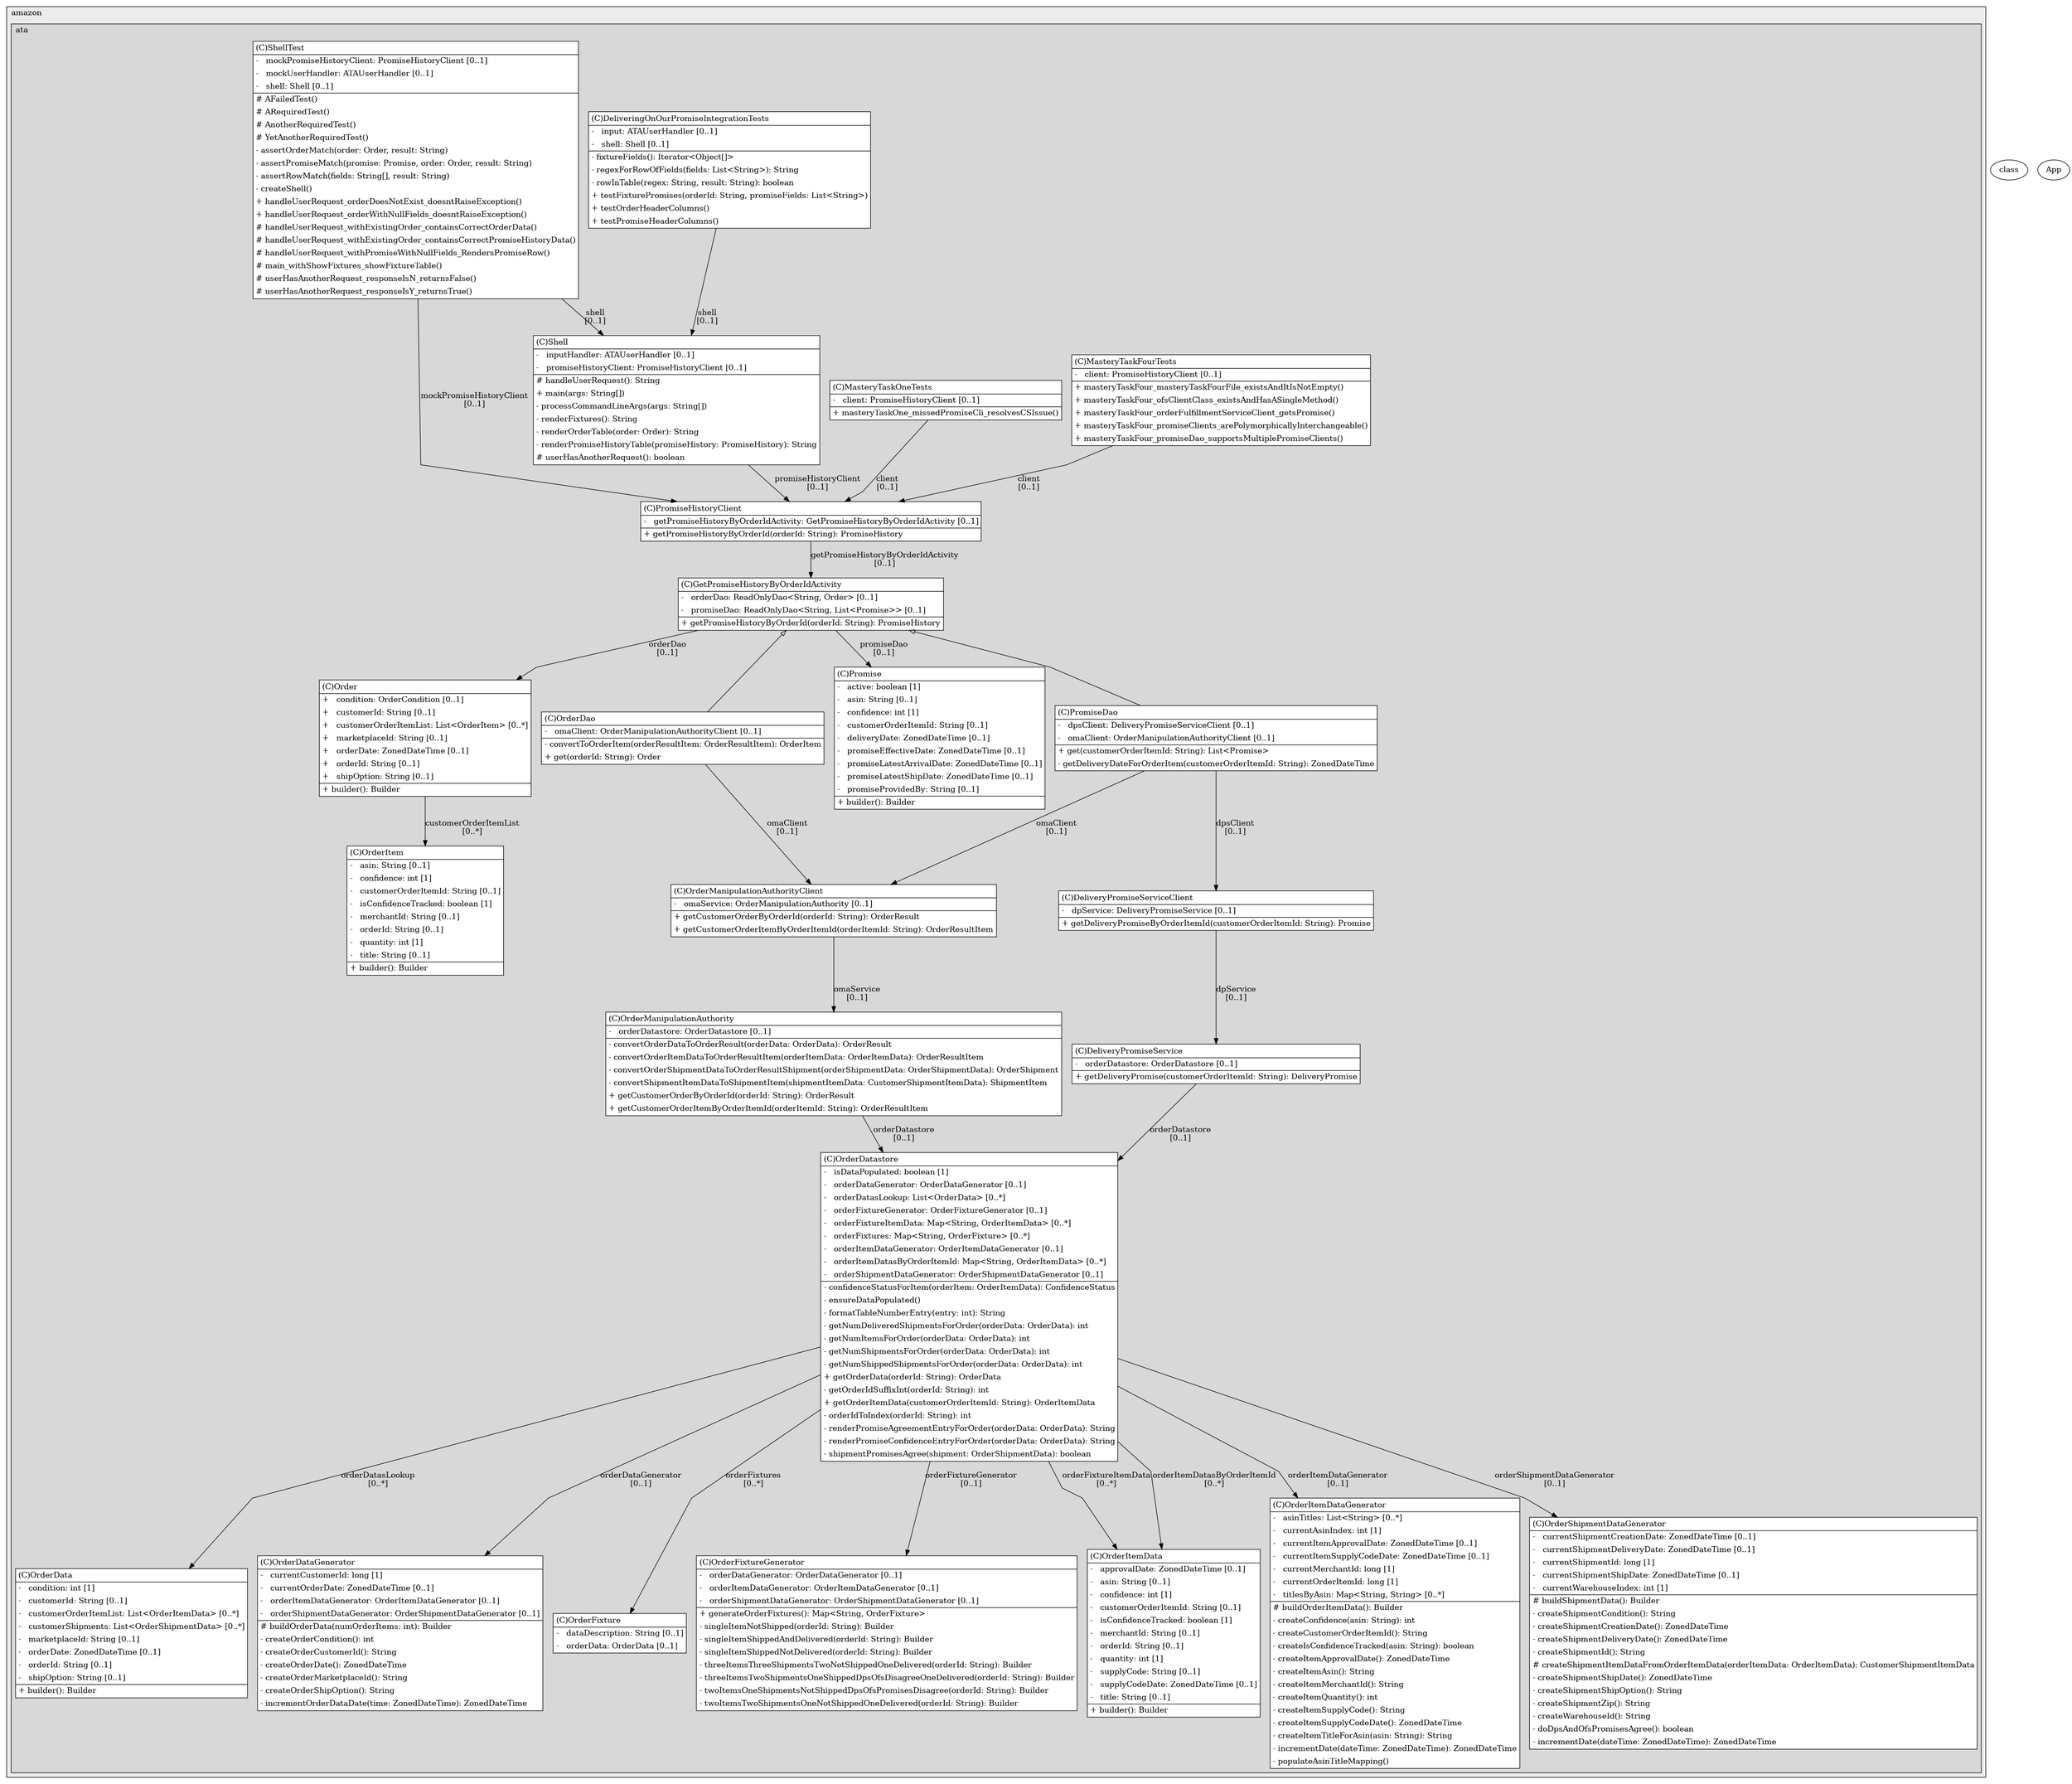 @startuml

digraph g {
    rankdir="TB"
    splines=polyline


'nodes
subgraph cluster_1414265340 {
   	label=amazon
	labeljust=l
	fillcolor="#ececec"
	style=filled

   subgraph cluster_110086052 {
   	label=ata
	labeljust=l
	fillcolor="#d8d8d8"
	style=filled

   DeliveringOnOurPromiseIntegrationTests1393771752[
	label=<<TABLE BORDER="1" CELLBORDER="0" CELLPADDING="4" CELLSPACING="0">
<TR><TD ALIGN="LEFT" >(C)DeliveringOnOurPromiseIntegrationTests</TD></TR>
<HR/>
<TR><TD ALIGN="LEFT" >-   input: ATAUserHandler [0..1]</TD></TR>
<TR><TD ALIGN="LEFT" >-   shell: Shell [0..1]</TD></TR>
<HR/>
<TR><TD ALIGN="LEFT" >- fixtureFields(): Iterator&lt;Object[]&gt;</TD></TR>
<TR><TD ALIGN="LEFT" >- regexForRowOfFields(fields: List&lt;String&gt;): String</TD></TR>
<TR><TD ALIGN="LEFT" >- rowInTable(regex: String, result: String): boolean</TD></TR>
<TR><TD ALIGN="LEFT" >+ testFixturePromises(orderId: String, promiseFields: List&lt;String&gt;)</TD></TR>
<TR><TD ALIGN="LEFT" >+ testOrderHeaderColumns()</TD></TR>
<TR><TD ALIGN="LEFT" >+ testPromiseHeaderColumns()</TD></TR>
</TABLE>>
	style=filled
	margin=0
	shape=plaintext
	fillcolor="#FFFFFF"
];

DeliveryPromiseService1504931410[
	label=<<TABLE BORDER="1" CELLBORDER="0" CELLPADDING="4" CELLSPACING="0">
<TR><TD ALIGN="LEFT" >(C)DeliveryPromiseService</TD></TR>
<HR/>
<TR><TD ALIGN="LEFT" >-   orderDatastore: OrderDatastore [0..1]</TD></TR>
<HR/>
<TR><TD ALIGN="LEFT" >+ getDeliveryPromise(customerOrderItemId: String): DeliveryPromise</TD></TR>
</TABLE>>
	style=filled
	margin=0
	shape=plaintext
	fillcolor="#FFFFFF"
];

DeliveryPromiseServiceClient79820300[
	label=<<TABLE BORDER="1" CELLBORDER="0" CELLPADDING="4" CELLSPACING="0">
<TR><TD ALIGN="LEFT" >(C)DeliveryPromiseServiceClient</TD></TR>
<HR/>
<TR><TD ALIGN="LEFT" >-   dpService: DeliveryPromiseService [0..1]</TD></TR>
<HR/>
<TR><TD ALIGN="LEFT" >+ getDeliveryPromiseByOrderItemId(customerOrderItemId: String): Promise</TD></TR>
</TABLE>>
	style=filled
	margin=0
	shape=plaintext
	fillcolor="#FFFFFF"
];



GetPromiseHistoryByOrderIdActivity1736465067[
	label=<<TABLE BORDER="1" CELLBORDER="0" CELLPADDING="4" CELLSPACING="0">
<TR><TD ALIGN="LEFT" >(C)GetPromiseHistoryByOrderIdActivity</TD></TR>
<HR/>
<TR><TD ALIGN="LEFT" >-   orderDao: ReadOnlyDao&lt;String, Order&gt; [0..1]</TD></TR>
<TR><TD ALIGN="LEFT" >-   promiseDao: ReadOnlyDao&lt;String, List&lt;Promise&gt;&gt; [0..1]</TD></TR>
<HR/>
<TR><TD ALIGN="LEFT" >+ getPromiseHistoryByOrderId(orderId: String): PromiseHistory</TD></TR>
</TABLE>>
	style=filled
	margin=0
	shape=plaintext
	fillcolor="#FFFFFF"
];

MasteryTaskFourTests1416164072[
	label=<<TABLE BORDER="1" CELLBORDER="0" CELLPADDING="4" CELLSPACING="0">
<TR><TD ALIGN="LEFT" >(C)MasteryTaskFourTests</TD></TR>
<HR/>
<TR><TD ALIGN="LEFT" >-   client: PromiseHistoryClient [0..1]</TD></TR>
<HR/>
<TR><TD ALIGN="LEFT" >+ masteryTaskFour_masteryTaskFourFile_existsAndItIsNotEmpty()</TD></TR>
<TR><TD ALIGN="LEFT" >+ masteryTaskFour_ofsClientClass_existsAndHasASingleMethod()</TD></TR>
<TR><TD ALIGN="LEFT" >+ masteryTaskFour_orderFulfillmentServiceClient_getsPromise()</TD></TR>
<TR><TD ALIGN="LEFT" >+ masteryTaskFour_promiseClients_arePolymorphicallyInterchangeable()</TD></TR>
<TR><TD ALIGN="LEFT" >+ masteryTaskFour_promiseDao_supportsMultiplePromiseClients()</TD></TR>
</TABLE>>
	style=filled
	margin=0
	shape=plaintext
	fillcolor="#FFFFFF"
];

MasteryTaskOneTests1416164069[
	label=<<TABLE BORDER="1" CELLBORDER="0" CELLPADDING="4" CELLSPACING="0">
<TR><TD ALIGN="LEFT" >(C)MasteryTaskOneTests</TD></TR>
<HR/>
<TR><TD ALIGN="LEFT" >-   client: PromiseHistoryClient [0..1]</TD></TR>
<HR/>
<TR><TD ALIGN="LEFT" >+ masteryTaskOne_missedPromiseCli_resolvesCSIssue()</TD></TR>
</TABLE>>
	style=filled
	margin=0
	shape=plaintext
	fillcolor="#FFFFFF"
];

Order430949389[
	label=<<TABLE BORDER="1" CELLBORDER="0" CELLPADDING="4" CELLSPACING="0">
<TR><TD ALIGN="LEFT" >(C)Order</TD></TR>
<HR/>
<TR><TD ALIGN="LEFT" >+   condition: OrderCondition [0..1]</TD></TR>
<TR><TD ALIGN="LEFT" >+   customerId: String [0..1]</TD></TR>
<TR><TD ALIGN="LEFT" >+   customerOrderItemList: List&lt;OrderItem&gt; [0..*]</TD></TR>
<TR><TD ALIGN="LEFT" >+   marketplaceId: String [0..1]</TD></TR>
<TR><TD ALIGN="LEFT" >+   orderDate: ZonedDateTime [0..1]</TD></TR>
<TR><TD ALIGN="LEFT" >+   orderId: String [0..1]</TD></TR>
<TR><TD ALIGN="LEFT" >+   shipOption: String [0..1]</TD></TR>
<HR/>
<TR><TD ALIGN="LEFT" >+ builder(): Builder</TD></TR>
</TABLE>>
	style=filled
	margin=0
	shape=plaintext
	fillcolor="#FFFFFF"
];

OrderDao1554840972[
	label=<<TABLE BORDER="1" CELLBORDER="0" CELLPADDING="4" CELLSPACING="0">
<TR><TD ALIGN="LEFT" >(C)OrderDao</TD></TR>
<HR/>
<TR><TD ALIGN="LEFT" >-   omaClient: OrderManipulationAuthorityClient [0..1]</TD></TR>
<HR/>
<TR><TD ALIGN="LEFT" >- convertToOrderItem(orderResultItem: OrderResultItem): OrderItem</TD></TR>
<TR><TD ALIGN="LEFT" >+ get(orderId: String): Order</TD></TR>
</TABLE>>
	style=filled
	margin=0
	shape=plaintext
	fillcolor="#FFFFFF"
];

OrderData955430128[
	label=<<TABLE BORDER="1" CELLBORDER="0" CELLPADDING="4" CELLSPACING="0">
<TR><TD ALIGN="LEFT" >(C)OrderData</TD></TR>
<HR/>
<TR><TD ALIGN="LEFT" >-   condition: int [1]</TD></TR>
<TR><TD ALIGN="LEFT" >-   customerId: String [0..1]</TD></TR>
<TR><TD ALIGN="LEFT" >-   customerOrderItemList: List&lt;OrderItemData&gt; [0..*]</TD></TR>
<TR><TD ALIGN="LEFT" >-   customerShipments: List&lt;OrderShipmentData&gt; [0..*]</TD></TR>
<TR><TD ALIGN="LEFT" >-   marketplaceId: String [0..1]</TD></TR>
<TR><TD ALIGN="LEFT" >-   orderDate: ZonedDateTime [0..1]</TD></TR>
<TR><TD ALIGN="LEFT" >-   orderId: String [0..1]</TD></TR>
<TR><TD ALIGN="LEFT" >-   shipOption: String [0..1]</TD></TR>
<HR/>
<TR><TD ALIGN="LEFT" >+ builder(): Builder</TD></TR>
</TABLE>>
	style=filled
	margin=0
	shape=plaintext
	fillcolor="#FFFFFF"
];

OrderDataGenerator955430128[
	label=<<TABLE BORDER="1" CELLBORDER="0" CELLPADDING="4" CELLSPACING="0">
<TR><TD ALIGN="LEFT" >(C)OrderDataGenerator</TD></TR>
<HR/>
<TR><TD ALIGN="LEFT" >-   currentCustomerId: long [1]</TD></TR>
<TR><TD ALIGN="LEFT" >-   currentOrderDate: ZonedDateTime [0..1]</TD></TR>
<TR><TD ALIGN="LEFT" >-   orderItemDataGenerator: OrderItemDataGenerator [0..1]</TD></TR>
<TR><TD ALIGN="LEFT" >-   orderShipmentDataGenerator: OrderShipmentDataGenerator [0..1]</TD></TR>
<HR/>
<TR><TD ALIGN="LEFT" ># buildOrderData(numOrderItems: int): Builder</TD></TR>
<TR><TD ALIGN="LEFT" >- createOrderCondition(): int</TD></TR>
<TR><TD ALIGN="LEFT" >- createOrderCustomerId(): String</TD></TR>
<TR><TD ALIGN="LEFT" >- createOrderDate(): ZonedDateTime</TD></TR>
<TR><TD ALIGN="LEFT" >- createOrderMarketplaceId(): String</TD></TR>
<TR><TD ALIGN="LEFT" >- createOrderShipOption(): String</TD></TR>
<TR><TD ALIGN="LEFT" >- incrementOrderDataDate(time: ZonedDateTime): ZonedDateTime</TD></TR>
</TABLE>>
	style=filled
	margin=0
	shape=plaintext
	fillcolor="#FFFFFF"
];

OrderDatastore955430128[
	label=<<TABLE BORDER="1" CELLBORDER="0" CELLPADDING="4" CELLSPACING="0">
<TR><TD ALIGN="LEFT" >(C)OrderDatastore</TD></TR>
<HR/>
<TR><TD ALIGN="LEFT" >-   isDataPopulated: boolean [1]</TD></TR>
<TR><TD ALIGN="LEFT" >-   orderDataGenerator: OrderDataGenerator [0..1]</TD></TR>
<TR><TD ALIGN="LEFT" >-   orderDatasLookup: List&lt;OrderData&gt; [0..*]</TD></TR>
<TR><TD ALIGN="LEFT" >-   orderFixtureGenerator: OrderFixtureGenerator [0..1]</TD></TR>
<TR><TD ALIGN="LEFT" >-   orderFixtureItemData: Map&lt;String, OrderItemData&gt; [0..*]</TD></TR>
<TR><TD ALIGN="LEFT" >-   orderFixtures: Map&lt;String, OrderFixture&gt; [0..*]</TD></TR>
<TR><TD ALIGN="LEFT" >-   orderItemDataGenerator: OrderItemDataGenerator [0..1]</TD></TR>
<TR><TD ALIGN="LEFT" >-   orderItemDatasByOrderItemId: Map&lt;String, OrderItemData&gt; [0..*]</TD></TR>
<TR><TD ALIGN="LEFT" >-   orderShipmentDataGenerator: OrderShipmentDataGenerator [0..1]</TD></TR>
<HR/>
<TR><TD ALIGN="LEFT" >- confidenceStatusForItem(orderItem: OrderItemData): ConfidenceStatus</TD></TR>
<TR><TD ALIGN="LEFT" >- ensureDataPopulated()</TD></TR>
<TR><TD ALIGN="LEFT" >- formatTableNumberEntry(entry: int): String</TD></TR>
<TR><TD ALIGN="LEFT" >- getNumDeliveredShipmentsForOrder(orderData: OrderData): int</TD></TR>
<TR><TD ALIGN="LEFT" >- getNumItemsForOrder(orderData: OrderData): int</TD></TR>
<TR><TD ALIGN="LEFT" >- getNumShipmentsForOrder(orderData: OrderData): int</TD></TR>
<TR><TD ALIGN="LEFT" >- getNumShippedShipmentsForOrder(orderData: OrderData): int</TD></TR>
<TR><TD ALIGN="LEFT" >+ getOrderData(orderId: String): OrderData</TD></TR>
<TR><TD ALIGN="LEFT" >- getOrderIdSuffixInt(orderId: String): int</TD></TR>
<TR><TD ALIGN="LEFT" >+ getOrderItemData(customerOrderItemId: String): OrderItemData</TD></TR>
<TR><TD ALIGN="LEFT" >- orderIdToIndex(orderId: String): int</TD></TR>
<TR><TD ALIGN="LEFT" >- renderPromiseAgreementEntryForOrder(orderData: OrderData): String</TD></TR>
<TR><TD ALIGN="LEFT" >- renderPromiseConfidenceEntryForOrder(orderData: OrderData): String</TD></TR>
<TR><TD ALIGN="LEFT" >- shipmentPromisesAgree(shipment: OrderShipmentData): boolean</TD></TR>
</TABLE>>
	style=filled
	margin=0
	shape=plaintext
	fillcolor="#FFFFFF"
];

OrderFixture955430128[
	label=<<TABLE BORDER="1" CELLBORDER="0" CELLPADDING="4" CELLSPACING="0">
<TR><TD ALIGN="LEFT" >(C)OrderFixture</TD></TR>
<HR/>
<TR><TD ALIGN="LEFT" >-   dataDescription: String [0..1]</TD></TR>
<TR><TD ALIGN="LEFT" >-   orderData: OrderData [0..1]</TD></TR>
</TABLE>>
	style=filled
	margin=0
	shape=plaintext
	fillcolor="#FFFFFF"
];

OrderFixtureGenerator955430128[
	label=<<TABLE BORDER="1" CELLBORDER="0" CELLPADDING="4" CELLSPACING="0">
<TR><TD ALIGN="LEFT" >(C)OrderFixtureGenerator</TD></TR>
<HR/>
<TR><TD ALIGN="LEFT" >-   orderDataGenerator: OrderDataGenerator [0..1]</TD></TR>
<TR><TD ALIGN="LEFT" >-   orderItemDataGenerator: OrderItemDataGenerator [0..1]</TD></TR>
<TR><TD ALIGN="LEFT" >-   orderShipmentDataGenerator: OrderShipmentDataGenerator [0..1]</TD></TR>
<HR/>
<TR><TD ALIGN="LEFT" >+ generateOrderFixtures(): Map&lt;String, OrderFixture&gt;</TD></TR>
<TR><TD ALIGN="LEFT" >- singleItemNotShipped(orderId: String): Builder</TD></TR>
<TR><TD ALIGN="LEFT" >- singleItemShippedAndDelivered(orderId: String): Builder</TD></TR>
<TR><TD ALIGN="LEFT" >- singleItemShippedNotDelivered(orderId: String): Builder</TD></TR>
<TR><TD ALIGN="LEFT" >- threeItemsThreeShipmentsTwoNotShippedOneDelivered(orderId: String): Builder</TD></TR>
<TR><TD ALIGN="LEFT" >- threeItemsTwoShipmentsOneShippedDpsOfsDisagreeOneDelivered(orderId: String): Builder</TD></TR>
<TR><TD ALIGN="LEFT" >- twoItemsOneShipmentsNotShippedDpsOfsPromisesDisagree(orderId: String): Builder</TD></TR>
<TR><TD ALIGN="LEFT" >- twoItemsTwoShipmentsOneNotShippedOneDelivered(orderId: String): Builder</TD></TR>
</TABLE>>
	style=filled
	margin=0
	shape=plaintext
	fillcolor="#FFFFFF"
];

OrderItem430949389[
	label=<<TABLE BORDER="1" CELLBORDER="0" CELLPADDING="4" CELLSPACING="0">
<TR><TD ALIGN="LEFT" >(C)OrderItem</TD></TR>
<HR/>
<TR><TD ALIGN="LEFT" >-   asin: String [0..1]</TD></TR>
<TR><TD ALIGN="LEFT" >-   confidence: int [1]</TD></TR>
<TR><TD ALIGN="LEFT" >-   customerOrderItemId: String [0..1]</TD></TR>
<TR><TD ALIGN="LEFT" >-   isConfidenceTracked: boolean [1]</TD></TR>
<TR><TD ALIGN="LEFT" >-   merchantId: String [0..1]</TD></TR>
<TR><TD ALIGN="LEFT" >-   orderId: String [0..1]</TD></TR>
<TR><TD ALIGN="LEFT" >-   quantity: int [1]</TD></TR>
<TR><TD ALIGN="LEFT" >-   title: String [0..1]</TD></TR>
<HR/>
<TR><TD ALIGN="LEFT" >+ builder(): Builder</TD></TR>
</TABLE>>
	style=filled
	margin=0
	shape=plaintext
	fillcolor="#FFFFFF"
];

OrderItemData955430128[
	label=<<TABLE BORDER="1" CELLBORDER="0" CELLPADDING="4" CELLSPACING="0">
<TR><TD ALIGN="LEFT" >(C)OrderItemData</TD></TR>
<HR/>
<TR><TD ALIGN="LEFT" >-   approvalDate: ZonedDateTime [0..1]</TD></TR>
<TR><TD ALIGN="LEFT" >-   asin: String [0..1]</TD></TR>
<TR><TD ALIGN="LEFT" >-   confidence: int [1]</TD></TR>
<TR><TD ALIGN="LEFT" >-   customerOrderItemId: String [0..1]</TD></TR>
<TR><TD ALIGN="LEFT" >-   isConfidenceTracked: boolean [1]</TD></TR>
<TR><TD ALIGN="LEFT" >-   merchantId: String [0..1]</TD></TR>
<TR><TD ALIGN="LEFT" >-   orderId: String [0..1]</TD></TR>
<TR><TD ALIGN="LEFT" >-   quantity: int [1]</TD></TR>
<TR><TD ALIGN="LEFT" >-   supplyCode: String [0..1]</TD></TR>
<TR><TD ALIGN="LEFT" >-   supplyCodeDate: ZonedDateTime [0..1]</TD></TR>
<TR><TD ALIGN="LEFT" >-   title: String [0..1]</TD></TR>
<HR/>
<TR><TD ALIGN="LEFT" >+ builder(): Builder</TD></TR>
</TABLE>>
	style=filled
	margin=0
	shape=plaintext
	fillcolor="#FFFFFF"
];

OrderItemDataGenerator955430128[
	label=<<TABLE BORDER="1" CELLBORDER="0" CELLPADDING="4" CELLSPACING="0">
<TR><TD ALIGN="LEFT" >(C)OrderItemDataGenerator</TD></TR>
<HR/>
<TR><TD ALIGN="LEFT" >-   asinTitles: List&lt;String&gt; [0..*]</TD></TR>
<TR><TD ALIGN="LEFT" >-   currentAsinIndex: int [1]</TD></TR>
<TR><TD ALIGN="LEFT" >-   currentItemApprovalDate: ZonedDateTime [0..1]</TD></TR>
<TR><TD ALIGN="LEFT" >-   currentItemSupplyCodeDate: ZonedDateTime [0..1]</TD></TR>
<TR><TD ALIGN="LEFT" >-   currentMerchantId: long [1]</TD></TR>
<TR><TD ALIGN="LEFT" >-   currentOrderItemId: long [1]</TD></TR>
<TR><TD ALIGN="LEFT" >-   titlesByAsin: Map&lt;String, String&gt; [0..*]</TD></TR>
<HR/>
<TR><TD ALIGN="LEFT" ># buildOrderItemData(): Builder</TD></TR>
<TR><TD ALIGN="LEFT" >- createConfidence(asin: String): int</TD></TR>
<TR><TD ALIGN="LEFT" >- createCustomerOrderItemId(): String</TD></TR>
<TR><TD ALIGN="LEFT" >- createIsConfidenceTracked(asin: String): boolean</TD></TR>
<TR><TD ALIGN="LEFT" >- createItemApprovalDate(): ZonedDateTime</TD></TR>
<TR><TD ALIGN="LEFT" >- createItemAsin(): String</TD></TR>
<TR><TD ALIGN="LEFT" >- createItemMerchantId(): String</TD></TR>
<TR><TD ALIGN="LEFT" >- createItemQuantity(): int</TD></TR>
<TR><TD ALIGN="LEFT" >- createItemSupplyCode(): String</TD></TR>
<TR><TD ALIGN="LEFT" >- createItemSupplyCodeDate(): ZonedDateTime</TD></TR>
<TR><TD ALIGN="LEFT" >- createItemTitleForAsin(asin: String): String</TD></TR>
<TR><TD ALIGN="LEFT" >- incrementDate(dateTime: ZonedDateTime): ZonedDateTime</TD></TR>
<TR><TD ALIGN="LEFT" >- populateAsinTitleMapping()</TD></TR>
</TABLE>>
	style=filled
	margin=0
	shape=plaintext
	fillcolor="#FFFFFF"
];

OrderManipulationAuthority65467285[
	label=<<TABLE BORDER="1" CELLBORDER="0" CELLPADDING="4" CELLSPACING="0">
<TR><TD ALIGN="LEFT" >(C)OrderManipulationAuthority</TD></TR>
<HR/>
<TR><TD ALIGN="LEFT" >-   orderDatastore: OrderDatastore [0..1]</TD></TR>
<HR/>
<TR><TD ALIGN="LEFT" >- convertOrderDataToOrderResult(orderData: OrderData): OrderResult</TD></TR>
<TR><TD ALIGN="LEFT" >- convertOrderItemDataToOrderResultItem(orderItemData: OrderItemData): OrderResultItem</TD></TR>
<TR><TD ALIGN="LEFT" >- convertOrderShipmentDataToOrderResultShipment(orderShipmentData: OrderShipmentData): OrderShipment</TD></TR>
<TR><TD ALIGN="LEFT" >- convertShipmentItemDataToShipmentItem(shipmentItemData: CustomerShipmentItemData): ShipmentItem</TD></TR>
<TR><TD ALIGN="LEFT" >+ getCustomerOrderByOrderId(orderId: String): OrderResult</TD></TR>
<TR><TD ALIGN="LEFT" >+ getCustomerOrderItemByOrderItemId(orderItemId: String): OrderResultItem</TD></TR>
</TABLE>>
	style=filled
	margin=0
	shape=plaintext
	fillcolor="#FFFFFF"
];

OrderManipulationAuthorityClient881471874[
	label=<<TABLE BORDER="1" CELLBORDER="0" CELLPADDING="4" CELLSPACING="0">
<TR><TD ALIGN="LEFT" >(C)OrderManipulationAuthorityClient</TD></TR>
<HR/>
<TR><TD ALIGN="LEFT" >-   omaService: OrderManipulationAuthority [0..1]</TD></TR>
<HR/>
<TR><TD ALIGN="LEFT" >+ getCustomerOrderByOrderId(orderId: String): OrderResult</TD></TR>
<TR><TD ALIGN="LEFT" >+ getCustomerOrderItemByOrderItemId(orderItemId: String): OrderResultItem</TD></TR>
</TABLE>>
	style=filled
	margin=0
	shape=plaintext
	fillcolor="#FFFFFF"
];

OrderShipmentDataGenerator955430128[
	label=<<TABLE BORDER="1" CELLBORDER="0" CELLPADDING="4" CELLSPACING="0">
<TR><TD ALIGN="LEFT" >(C)OrderShipmentDataGenerator</TD></TR>
<HR/>
<TR><TD ALIGN="LEFT" >-   currentShipmentCreationDate: ZonedDateTime [0..1]</TD></TR>
<TR><TD ALIGN="LEFT" >-   currentShipmentDeliveryDate: ZonedDateTime [0..1]</TD></TR>
<TR><TD ALIGN="LEFT" >-   currentShipmentId: long [1]</TD></TR>
<TR><TD ALIGN="LEFT" >-   currentShipmentShipDate: ZonedDateTime [0..1]</TD></TR>
<TR><TD ALIGN="LEFT" >-   currentWarehouseIndex: int [1]</TD></TR>
<HR/>
<TR><TD ALIGN="LEFT" ># buildShipmentData(): Builder</TD></TR>
<TR><TD ALIGN="LEFT" >- createShipmentCondition(): String</TD></TR>
<TR><TD ALIGN="LEFT" >- createShipmentCreationDate(): ZonedDateTime</TD></TR>
<TR><TD ALIGN="LEFT" >- createShipmentDeliveryDate(): ZonedDateTime</TD></TR>
<TR><TD ALIGN="LEFT" >- createShipmentId(): String</TD></TR>
<TR><TD ALIGN="LEFT" ># createShipmentItemDataFromOrderItemData(orderItemData: OrderItemData): CustomerShipmentItemData</TD></TR>
<TR><TD ALIGN="LEFT" >- createShipmentShipDate(): ZonedDateTime</TD></TR>
<TR><TD ALIGN="LEFT" >- createShipmentShipOption(): String</TD></TR>
<TR><TD ALIGN="LEFT" >- createShipmentZip(): String</TD></TR>
<TR><TD ALIGN="LEFT" >- createWarehouseId(): String</TD></TR>
<TR><TD ALIGN="LEFT" >- doDpsAndOfsPromisesAgree(): boolean</TD></TR>
<TR><TD ALIGN="LEFT" >- incrementDate(dateTime: ZonedDateTime): ZonedDateTime</TD></TR>
</TABLE>>
	style=filled
	margin=0
	shape=plaintext
	fillcolor="#FFFFFF"
];

Promise430949389[
	label=<<TABLE BORDER="1" CELLBORDER="0" CELLPADDING="4" CELLSPACING="0">
<TR><TD ALIGN="LEFT" >(C)Promise</TD></TR>
<HR/>
<TR><TD ALIGN="LEFT" >-   active: boolean [1]</TD></TR>
<TR><TD ALIGN="LEFT" >-   asin: String [0..1]</TD></TR>
<TR><TD ALIGN="LEFT" >-   confidence: int [1]</TD></TR>
<TR><TD ALIGN="LEFT" >-   customerOrderItemId: String [0..1]</TD></TR>
<TR><TD ALIGN="LEFT" >-   deliveryDate: ZonedDateTime [0..1]</TD></TR>
<TR><TD ALIGN="LEFT" >-   promiseEffectiveDate: ZonedDateTime [0..1]</TD></TR>
<TR><TD ALIGN="LEFT" >-   promiseLatestArrivalDate: ZonedDateTime [0..1]</TD></TR>
<TR><TD ALIGN="LEFT" >-   promiseLatestShipDate: ZonedDateTime [0..1]</TD></TR>
<TR><TD ALIGN="LEFT" >-   promiseProvidedBy: String [0..1]</TD></TR>
<HR/>
<TR><TD ALIGN="LEFT" >+ builder(): Builder</TD></TR>
</TABLE>>
	style=filled
	margin=0
	shape=plaintext
	fillcolor="#FFFFFF"
];

PromiseDao1554840972[
	label=<<TABLE BORDER="1" CELLBORDER="0" CELLPADDING="4" CELLSPACING="0">
<TR><TD ALIGN="LEFT" >(C)PromiseDao</TD></TR>
<HR/>
<TR><TD ALIGN="LEFT" >-   dpsClient: DeliveryPromiseServiceClient [0..1]</TD></TR>
<TR><TD ALIGN="LEFT" >-   omaClient: OrderManipulationAuthorityClient [0..1]</TD></TR>
<HR/>
<TR><TD ALIGN="LEFT" >+ get(customerOrderItemId: String): List&lt;Promise&gt;</TD></TR>
<TR><TD ALIGN="LEFT" >- getDeliveryDateForOrderItem(customerOrderItemId: String): ZonedDateTime</TD></TR>
</TABLE>>
	style=filled
	margin=0
	shape=plaintext
	fillcolor="#FFFFFF"
];

PromiseHistoryClient1921659126[
	label=<<TABLE BORDER="1" CELLBORDER="0" CELLPADDING="4" CELLSPACING="0">
<TR><TD ALIGN="LEFT" >(C)PromiseHistoryClient</TD></TR>
<HR/>
<TR><TD ALIGN="LEFT" >-   getPromiseHistoryByOrderIdActivity: GetPromiseHistoryByOrderIdActivity [0..1]</TD></TR>
<HR/>
<TR><TD ALIGN="LEFT" >+ getPromiseHistoryByOrderId(orderId: String): PromiseHistory</TD></TR>
</TABLE>>
	style=filled
	margin=0
	shape=plaintext
	fillcolor="#FFFFFF"
];

Shell1393771752[
	label=<<TABLE BORDER="1" CELLBORDER="0" CELLPADDING="4" CELLSPACING="0">
<TR><TD ALIGN="LEFT" >(C)Shell</TD></TR>
<HR/>
<TR><TD ALIGN="LEFT" >-   inputHandler: ATAUserHandler [0..1]</TD></TR>
<TR><TD ALIGN="LEFT" >-   promiseHistoryClient: PromiseHistoryClient [0..1]</TD></TR>
<HR/>
<TR><TD ALIGN="LEFT" ># handleUserRequest(): String</TD></TR>
<TR><TD ALIGN="LEFT" >+ main(args: String[])</TD></TR>
<TR><TD ALIGN="LEFT" >- processCommandLineArgs(args: String[])</TD></TR>
<TR><TD ALIGN="LEFT" >- renderFixtures(): String</TD></TR>
<TR><TD ALIGN="LEFT" >- renderOrderTable(order: Order): String</TD></TR>
<TR><TD ALIGN="LEFT" >- renderPromiseHistoryTable(promiseHistory: PromiseHistory): String</TD></TR>
<TR><TD ALIGN="LEFT" ># userHasAnotherRequest(): boolean</TD></TR>
</TABLE>>
	style=filled
	margin=0
	shape=plaintext
	fillcolor="#FFFFFF"
];

ShellTest1393771752[
	label=<<TABLE BORDER="1" CELLBORDER="0" CELLPADDING="4" CELLSPACING="0">
<TR><TD ALIGN="LEFT" >(C)ShellTest</TD></TR>
<HR/>
<TR><TD ALIGN="LEFT" >-   mockPromiseHistoryClient: PromiseHistoryClient [0..1]</TD></TR>
<TR><TD ALIGN="LEFT" >-   mockUserHandler: ATAUserHandler [0..1]</TD></TR>
<TR><TD ALIGN="LEFT" >-   shell: Shell [0..1]</TD></TR>
<HR/>
<TR><TD ALIGN="LEFT" ># AFailedTest()</TD></TR>
<TR><TD ALIGN="LEFT" ># ARequiredTest()</TD></TR>
<TR><TD ALIGN="LEFT" ># AnotherRequiredTest()</TD></TR>
<TR><TD ALIGN="LEFT" ># YetAnotherRequiredTest()</TD></TR>
<TR><TD ALIGN="LEFT" >- assertOrderMatch(order: Order, result: String)</TD></TR>
<TR><TD ALIGN="LEFT" >- assertPromiseMatch(promise: Promise, order: Order, result: String)</TD></TR>
<TR><TD ALIGN="LEFT" >- assertRowMatch(fields: String[], result: String)</TD></TR>
<TR><TD ALIGN="LEFT" >- createShell()</TD></TR>
<TR><TD ALIGN="LEFT" >+ handleUserRequest_orderDoesNotExist_doesntRaiseException()</TD></TR>
<TR><TD ALIGN="LEFT" >+ handleUserRequest_orderWithNullFields_doesntRaiseException()</TD></TR>
<TR><TD ALIGN="LEFT" ># handleUserRequest_withExistingOrder_containsCorrectOrderData()</TD></TR>
<TR><TD ALIGN="LEFT" ># handleUserRequest_withExistingOrder_containsCorrectPromiseHistoryData()</TD></TR>
<TR><TD ALIGN="LEFT" ># handleUserRequest_withPromiseWithNullFields_RendersPromiseRow()</TD></TR>
<TR><TD ALIGN="LEFT" ># main_withShowFixtures_showFixtureTable()</TD></TR>
<TR><TD ALIGN="LEFT" ># userHasAnotherRequest_responseIsN_returnsFalse()</TD></TR>
<TR><TD ALIGN="LEFT" ># userHasAnotherRequest_responseIsY_returnsTrue()</TD></TR>
</TABLE>>
	style=filled
	margin=0
	shape=plaintext
	fillcolor="#FFFFFF"
];
}
}

'edges
DeliveringOnOurPromiseIntegrationTests1393771752 -> Shell1393771752[label="shell
[0..1]"];
DeliveryPromiseService1504931410 -> OrderDatastore955430128[label="orderDatastore
[0..1]"];
DeliveryPromiseServiceClient79820300 -> DeliveryPromiseService1504931410[label="dpService
[0..1]"];
GetPromiseHistoryByOrderIdActivity1736465067 -> Order430949389[label="orderDao
[0..1]"];
GetPromiseHistoryByOrderIdActivity1736465067 -> OrderDao1554840972[arrowhead=none, arrowtail=empty, dir=both];
GetPromiseHistoryByOrderIdActivity1736465067 -> Promise430949389[label="promiseDao
[0..1]"];
GetPromiseHistoryByOrderIdActivity1736465067 -> PromiseDao1554840972[arrowhead=none, arrowtail=empty, dir=both];
MasteryTaskFourTests1416164072 -> PromiseHistoryClient1921659126[label="client
[0..1]"];
MasteryTaskOneTests1416164069 -> PromiseHistoryClient1921659126[label="client
[0..1]"];
Order430949389 -> OrderItem430949389[label="customerOrderItemList
[0..*]"];
OrderDao1554840972 -> OrderManipulationAuthorityClient881471874[label="omaClient
[0..1]"];
OrderDatastore955430128 -> OrderData955430128[label="orderDatasLookup
[0..*]"];
OrderDatastore955430128 -> OrderDataGenerator955430128[label="orderDataGenerator
[0..1]"];
OrderDatastore955430128 -> OrderFixture955430128[label="orderFixtures
[0..*]"];
OrderDatastore955430128 -> OrderFixtureGenerator955430128[label="orderFixtureGenerator
[0..1]"];
OrderDatastore955430128 -> OrderItemData955430128[label="orderFixtureItemData
[0..*]"];
OrderDatastore955430128 -> OrderItemData955430128[label="orderItemDatasByOrderItemId
[0..*]"];
OrderDatastore955430128 -> OrderItemDataGenerator955430128[label="orderItemDataGenerator
[0..1]"];
OrderDatastore955430128 -> OrderShipmentDataGenerator955430128[label="orderShipmentDataGenerator
[0..1]"];
OrderManipulationAuthority65467285 -> OrderDatastore955430128[label="orderDatastore
[0..1]"];
OrderManipulationAuthorityClient881471874 -> OrderManipulationAuthority65467285[label="omaService
[0..1]"];
PromiseDao1554840972 -> DeliveryPromiseServiceClient79820300[label="dpsClient
[0..1]"];
PromiseDao1554840972 -> OrderManipulationAuthorityClient881471874[label="omaClient
[0..1]"];
PromiseHistoryClient1921659126 -> GetPromiseHistoryByOrderIdActivity1736465067[label="getPromiseHistoryByOrderIdActivity
[0..1]"];
Shell1393771752 -> PromiseHistoryClient1921659126[label="promiseHistoryClient
[0..1]"];
ShellTest1393771752 -> PromiseHistoryClient1921659126[label="mockPromiseHistoryClient
[0..1]"];
ShellTest1393771752 -> Shell1393771752[label="shell
[0..1]"];

class App
}


@enduml